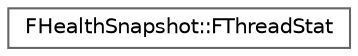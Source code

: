 digraph "Graphical Class Hierarchy"
{
 // INTERACTIVE_SVG=YES
 // LATEX_PDF_SIZE
  bgcolor="transparent";
  edge [fontname=Helvetica,fontsize=10,labelfontname=Helvetica,labelfontsize=10];
  node [fontname=Helvetica,fontsize=10,shape=box,height=0.2,width=0.4];
  rankdir="LR";
  Node0 [id="Node000000",label="FHealthSnapshot::FThreadStat",height=0.2,width=0.4,color="grey40", fillcolor="white", style="filled",URL="$d6/d6c/structFHealthSnapshot_1_1FThreadStat.html",tooltip=" "];
}
